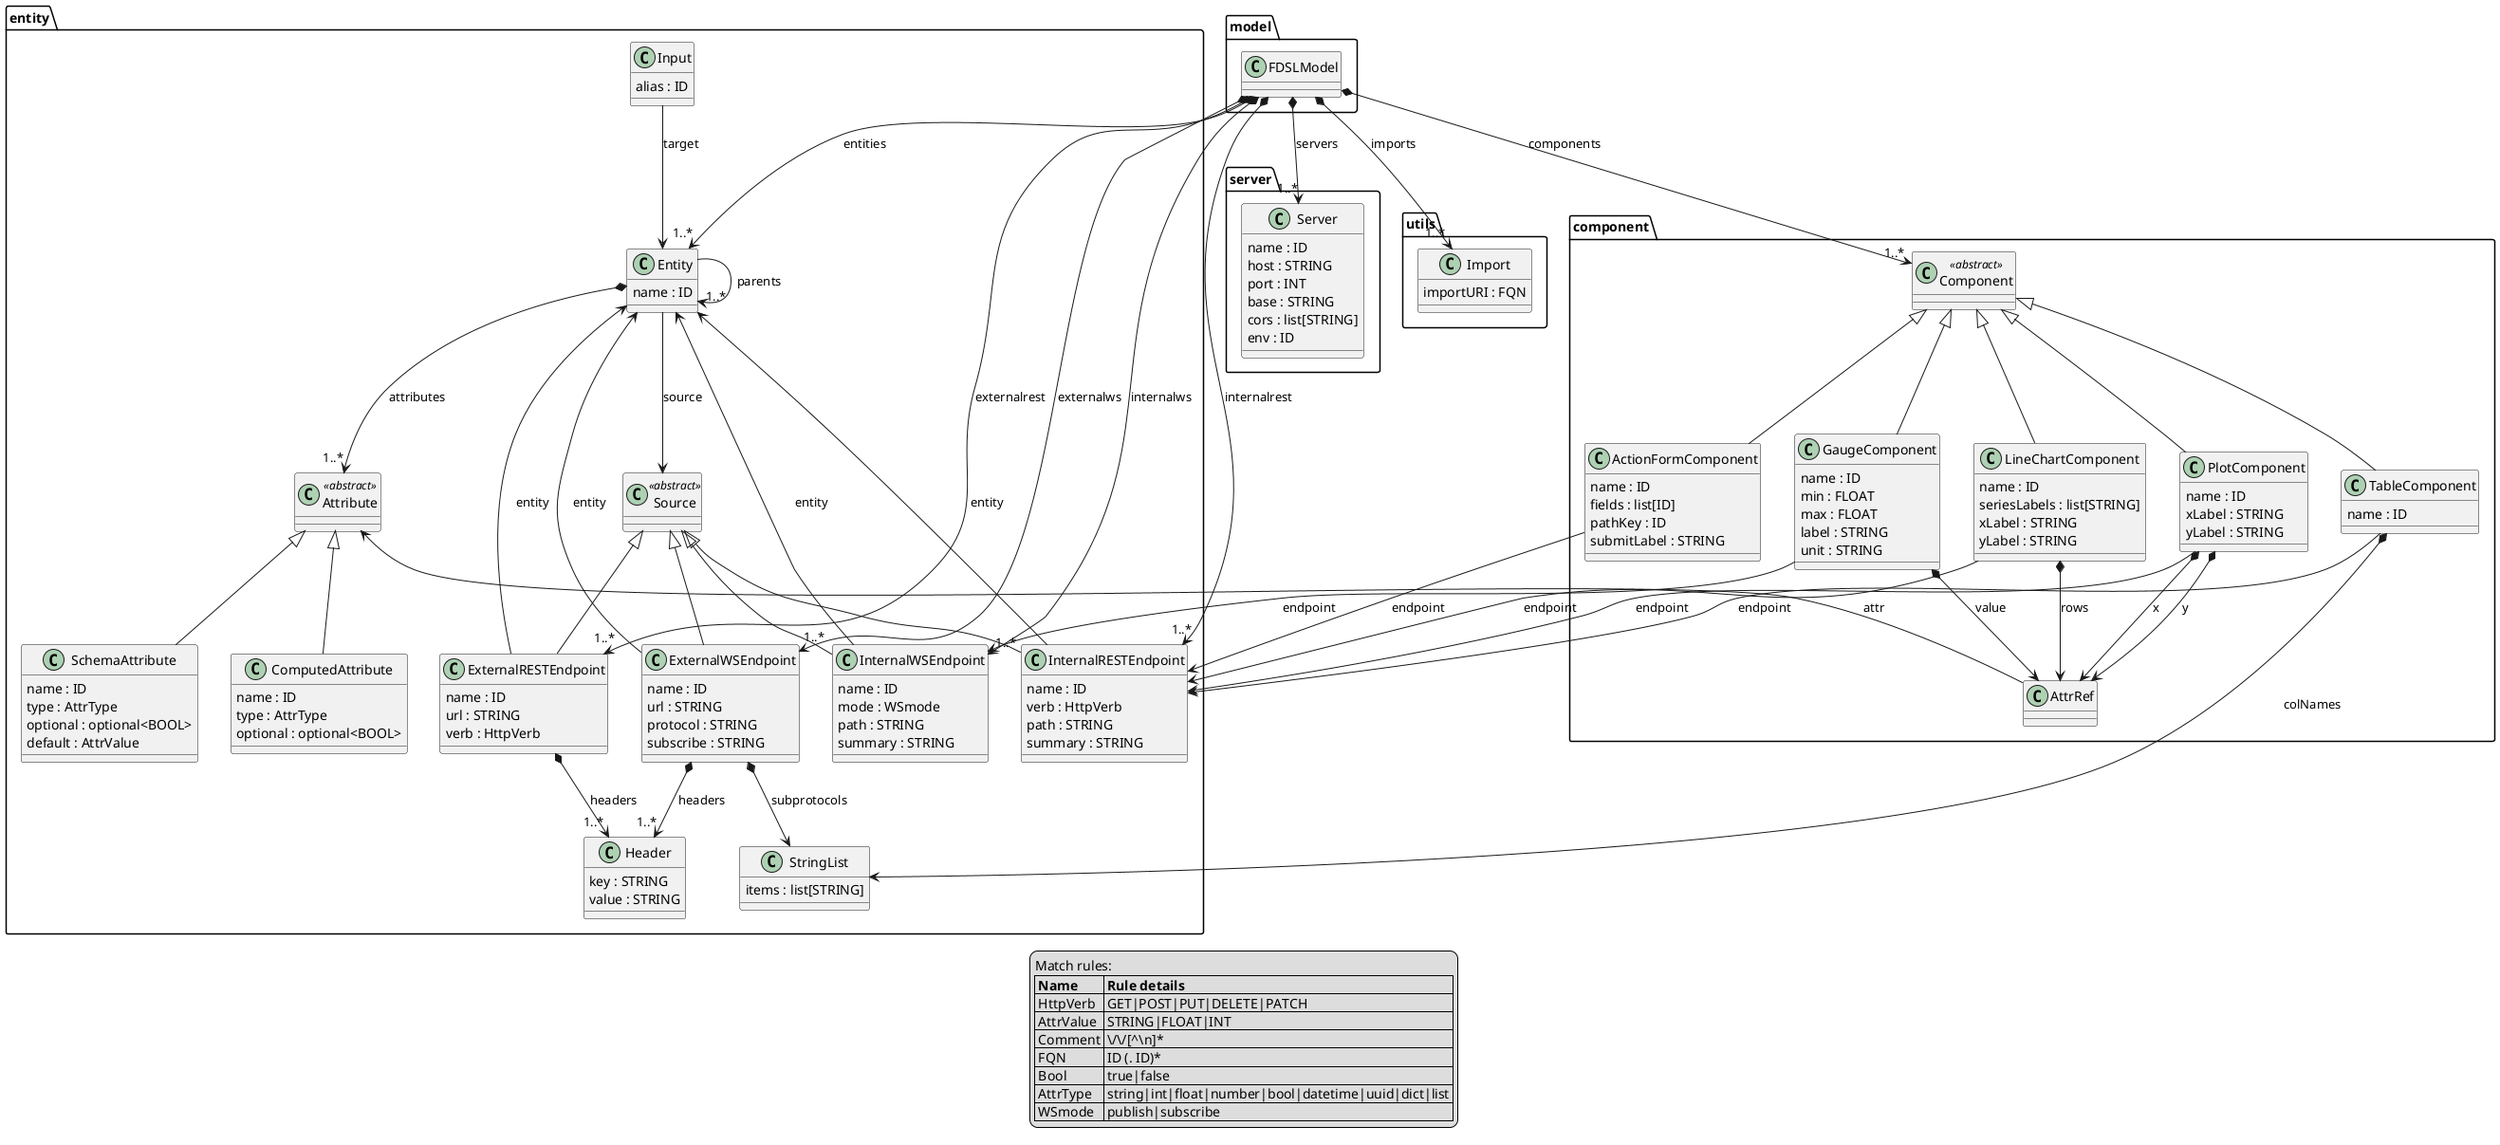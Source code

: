 @startuml
set namespaceSeparator .



class model.FDSLModel  {
}


class utils.Import  {
  importURI : FQN
}


class entity.Attribute <<abstract>> {
}


class entity.SchemaAttribute  {
  name : ID
  type : AttrType
  optional : optional<BOOL>
  default : AttrValue
}


class entity.ComputedAttribute  {
  name : ID
  type : AttrType
  optional : optional<BOOL>
}


class entity.Input  {
  alias : ID
}


class entity.Entity  {
  name : ID
}


class entity.Source <<abstract>> {
}


class entity.ExternalRESTEndpoint  {
  name : ID
  url : STRING
  verb : HttpVerb
}


class entity.ExternalWSEndpoint  {
  name : ID
  url : STRING
  protocol : STRING
  subscribe : STRING
}


class entity.InternalRESTEndpoint  {
  name : ID
  verb : HttpVerb
  path : STRING
  summary : STRING
}


class entity.InternalWSEndpoint  {
  name : ID
  mode : WSmode
  path : STRING
  summary : STRING
}


class entity.StringList  {
  items : list[STRING]
}


class entity.Header  {
  key : STRING
  value : STRING
}


class component.AttrRef  {
}


class component.Component <<abstract>> {
}


class component.TableComponent  {
  name : ID
}


class component.LineChartComponent  {
  name : ID
  seriesLabels : list[STRING]
  xLabel : STRING
  yLabel : STRING
}


class component.GaugeComponent  {
  name : ID
  min : FLOAT
  max : FLOAT
  label : STRING
  unit : STRING
}


class component.ActionFormComponent  {
  name : ID
  fields : list[ID]
  pathKey : ID
  submitLabel : STRING
}


class component.PlotComponent  {
  name : ID
  xLabel : STRING
  yLabel : STRING
}


class server.Server  {
  name : ID
  host : STRING
  port : INT
  base : STRING
  cors : list[STRING]
  env : ID
}


model.FDSLModel *--> "1..*" utils.Import: imports
model.FDSLModel *--> "1..*" server.Server: servers
model.FDSLModel *--> "1..*" entity.InternalRESTEndpoint: internalrest
model.FDSLModel *--> "1..*" entity.InternalWSEndpoint: internalws
model.FDSLModel *--> "1..*" entity.ExternalRESTEndpoint: externalrest
model.FDSLModel *--> "1..*" entity.ExternalWSEndpoint: externalws
model.FDSLModel *--> "1..*" entity.Entity: entities
model.FDSLModel *--> "1..*" component.Component: components
entity.Attribute <|-- entity.ComputedAttribute
entity.Attribute <|-- entity.SchemaAttribute
entity.Input -->  entity.Entity: target
entity.Entity --> "1..*" entity.Entity: parents
entity.Entity -->  entity.Source: source
entity.Entity *--> "1..*" entity.Attribute: attributes
entity.Source <|-- entity.InternalRESTEndpoint
entity.Source <|-- entity.InternalWSEndpoint
entity.Source <|-- entity.ExternalRESTEndpoint
entity.Source <|-- entity.ExternalWSEndpoint
entity.ExternalRESTEndpoint *--> "1..*" entity.Header: headers
entity.ExternalRESTEndpoint -->  entity.Entity: entity
entity.ExternalWSEndpoint *-->  entity.StringList: subprotocols
entity.ExternalWSEndpoint *--> "1..*" entity.Header: headers
entity.ExternalWSEndpoint -->  entity.Entity: entity
entity.InternalRESTEndpoint -->  entity.Entity: entity
entity.InternalWSEndpoint -->  entity.Entity: entity
component.AttrRef -->  entity.Attribute: attr
component.Component <|-- component.TableComponent
component.Component <|-- component.LineChartComponent
component.Component <|-- component.ActionFormComponent
component.Component <|-- component.GaugeComponent
component.Component <|-- component.PlotComponent
component.TableComponent -->  entity.InternalRESTEndpoint: endpoint
component.TableComponent *-->  entity.StringList: colNames
component.LineChartComponent -->  entity.InternalRESTEndpoint: endpoint
component.LineChartComponent *-->  component.AttrRef: rows
component.GaugeComponent -->  entity.InternalWSEndpoint: endpoint
component.GaugeComponent *-->  component.AttrRef: value
component.ActionFormComponent -->  entity.InternalRESTEndpoint: endpoint
component.PlotComponent -->  entity.InternalRESTEndpoint: endpoint
component.PlotComponent *-->  component.AttrRef: x
component.PlotComponent *-->  component.AttrRef: y

legend
  Match rules:
  |= Name  |= Rule details |
  | HttpVerb | GET\|POST\|PUT\|DELETE\|PATCH |
  | AttrValue | STRING\|FLOAT\|INT |
  | Comment | \\/\\/[^\\n]* |
  | FQN | ID (. ID)* |
  | Bool | true\|false |
  | AttrType | string\|int\|float\|number\|bool\|datetime\|uuid\|dict\|list |
  | WSmode | publish\|subscribe |
end legend

@enduml
